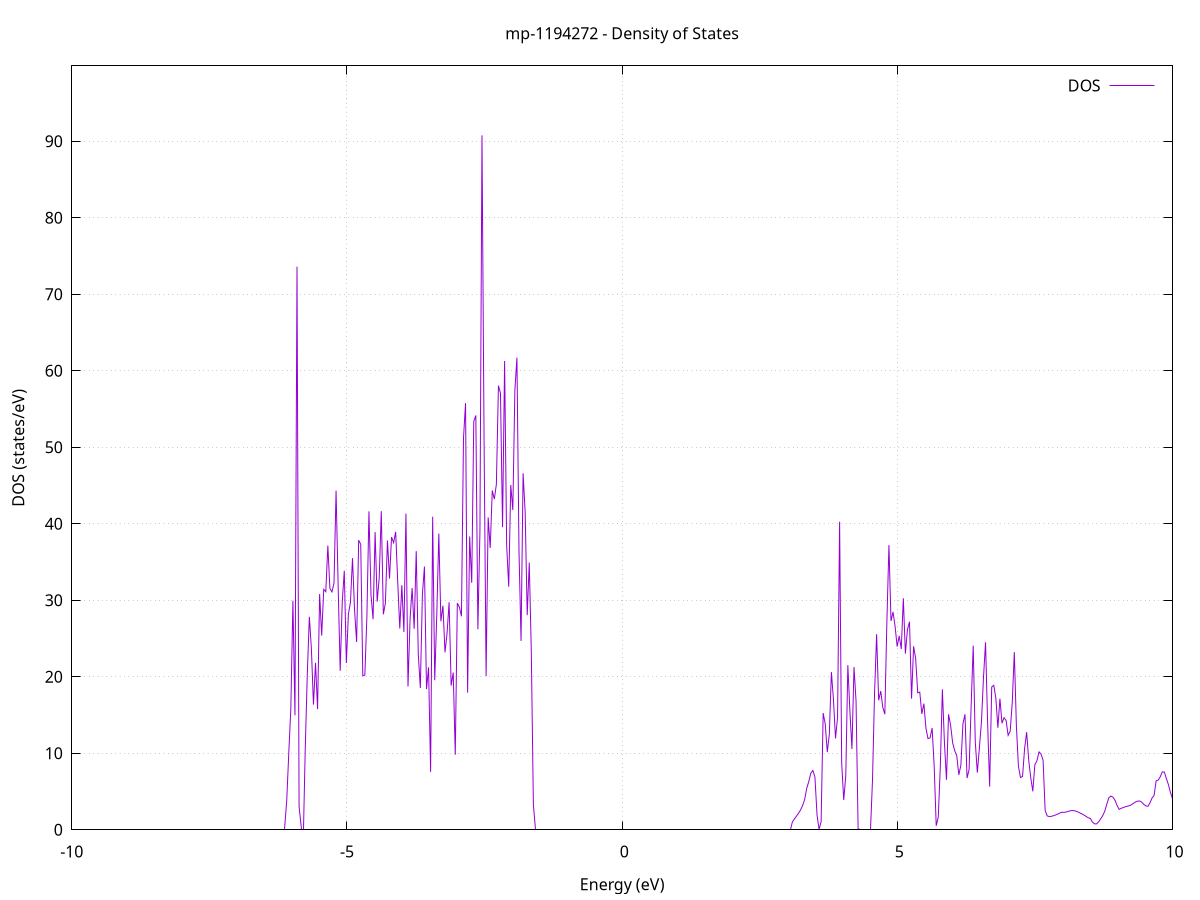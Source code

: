 set title 'mp-1194272 - Density of States'
set xlabel 'Energy (eV)'
set ylabel 'DOS (states/eV)'
set grid
set xrange [-10:10]
set yrange [0:99.838]
set xzeroaxis lt -1
set terminal png size 800,600
set output 'mp-1194272_dos_gnuplot.png'
plot '-' using 1:2 with lines title 'DOS'
-52.365100 0.000000
-52.327700 0.000000
-52.290400 0.000000
-52.253000 0.000000
-52.215700 0.000000
-52.178300 0.000000
-52.141000 0.000000
-52.103700 0.000000
-52.066300 0.000000
-52.029000 0.000000
-51.991600 0.000000
-51.954300 0.000000
-51.916900 0.000000
-51.879600 0.000000
-51.842200 0.000000
-51.804900 0.000000
-51.767600 0.000000
-51.730200 0.000000
-51.692900 0.000000
-51.655500 0.000000
-51.618200 0.000000
-51.580800 0.000000
-51.543500 0.000000
-51.506100 0.000000
-51.468800 0.000000
-51.431400 0.000000
-51.394100 0.000000
-51.356800 0.000000
-51.319400 0.000000
-51.282100 0.000000
-51.244700 0.000000
-51.207400 0.000000
-51.170000 0.000000
-51.132700 0.000000
-51.095300 0.000000
-51.058000 0.000000
-51.020600 0.000000
-50.983300 0.000000
-50.946000 0.000000
-50.908600 0.000000
-50.871300 0.000000
-50.833900 0.000000
-50.796600 0.000000
-50.759200 0.000000
-50.721900 0.000000
-50.684500 0.000000
-50.647200 0.000000
-50.609900 0.000000
-50.572500 0.000000
-50.535200 0.000000
-50.497800 0.000000
-50.460500 0.000000
-50.423100 0.000000
-50.385800 0.000000
-50.348400 0.000000
-50.311100 0.000000
-50.273700 0.000000
-50.236400 0.000000
-50.199100 0.000000
-50.161700 0.000000
-50.124400 0.000000
-50.087000 0.000000
-50.049700 0.000000
-50.012300 0.000000
-49.975000 0.000000
-49.937600 0.000000
-49.900300 0.000000
-49.862900 0.000000
-49.825600 0.000000
-49.788300 0.000000
-49.750900 0.000000
-49.713600 0.000000
-49.676200 0.000000
-49.638900 0.000000
-49.601500 0.000000
-49.564200 0.000000
-49.526800 0.000000
-49.489500 0.000000
-49.452100 0.000000
-49.414800 0.000000
-49.377500 0.000000
-49.340100 0.000000
-49.302800 0.000000
-49.265400 0.000000
-49.228100 0.000000
-49.190700 0.000000
-49.153400 0.000000
-49.116000 0.000000
-49.078700 0.000000
-49.041400 0.000000
-49.004000 0.000000
-48.966700 0.000000
-48.929300 0.000000
-48.892000 0.000000
-48.854600 0.000000
-48.817300 0.000000
-48.779900 0.000000
-48.742600 0.000000
-48.705200 0.000000
-48.667900 0.000000
-48.630600 0.000000
-48.593200 0.000000
-48.555900 0.000000
-48.518500 0.000000
-48.481200 0.000000
-48.443800 0.000000
-48.406500 0.000000
-48.369100 0.000000
-48.331800 0.000000
-48.294400 0.000000
-48.257100 0.000000
-48.219800 0.000000
-48.182400 0.000000
-48.145100 0.000000
-48.107700 0.000000
-48.070400 0.000000
-48.033000 0.000000
-47.995700 0.000000
-47.958300 0.000000
-47.921000 0.000000
-47.883700 0.000000
-47.846300 0.000000
-47.809000 0.000000
-47.771600 0.000000
-47.734300 0.000000
-47.696900 0.000000
-47.659600 0.000000
-47.622200 0.000000
-47.584900 0.000000
-47.547500 0.000000
-47.510200 0.000000
-47.472900 0.000000
-47.435500 0.000000
-47.398200 0.000000
-47.360800 0.000000
-47.323500 0.000000
-47.286100 0.000000
-47.248800 0.000000
-47.211400 0.000000
-47.174100 0.000000
-47.136700 0.000000
-47.099400 0.000000
-47.062100 0.000000
-47.024700 0.000000
-46.987400 0.000000
-46.950000 0.000000
-46.912700 0.000000
-46.875300 0.000000
-46.838000 0.000000
-46.800600 0.000000
-46.763300 0.000000
-46.726000 0.000000
-46.688600 0.000000
-46.651300 0.000000
-46.613900 0.000000
-46.576600 0.000000
-46.539200 0.000000
-46.501900 0.000000
-46.464500 0.000000
-46.427200 0.000000
-46.389800 0.000000
-46.352500 0.000000
-46.315200 0.000000
-46.277800 0.000000
-46.240500 0.000000
-46.203100 0.000000
-46.165800 0.000000
-46.128400 0.000000
-46.091100 0.000000
-46.053700 0.000000
-46.016400 0.000000
-45.979000 0.000000
-45.941700 0.000000
-45.904400 0.000000
-45.867000 0.000000
-45.829700 0.000000
-45.792300 0.000000
-45.755000 0.000000
-45.717600 0.000000
-45.680300 0.000000
-45.642900 0.000000
-45.605600 0.000000
-45.568200 0.000000
-45.530900 0.000000
-45.493600 0.000000
-45.456200 0.000000
-45.418900 0.000000
-45.381500 0.000000
-45.344200 0.000000
-45.306800 0.000000
-45.269500 0.000000
-45.232100 0.000000
-45.194800 0.000000
-45.157500 0.000000
-45.120100 0.000000
-45.082800 0.000000
-45.045400 0.000000
-45.008100 0.000000
-44.970700 0.000000
-44.933400 0.000000
-44.896000 0.000000
-44.858700 0.000000
-44.821300 0.000000
-44.784000 0.000000
-44.746700 0.000000
-44.709300 0.000000
-44.672000 0.000000
-44.634600 0.000000
-44.597300 0.000000
-44.559900 0.000000
-44.522600 0.000000
-44.485200 0.000000
-44.447900 0.000000
-44.410500 0.000000
-44.373200 0.000000
-44.335900 0.000000
-44.298500 0.000000
-44.261200 0.000000
-44.223800 0.000000
-44.186500 0.000000
-44.149100 0.000000
-44.111800 0.000000
-44.074400 0.000000
-44.037100 0.000000
-43.999800 0.000000
-43.962400 0.000000
-43.925100 0.000000
-43.887700 0.000000
-43.850400 0.000000
-43.813000 0.000000
-43.775700 0.000000
-43.738300 0.000000
-43.701000 0.000000
-43.663600 0.000000
-43.626300 0.000000
-43.589000 0.000000
-43.551600 0.000000
-43.514300 0.000000
-43.476900 0.000000
-43.439600 0.000000
-43.402200 0.000000
-43.364900 0.000000
-43.327500 0.000000
-43.290200 0.000000
-43.252800 0.000000
-43.215500 0.000000
-43.178200 0.000000
-43.140800 0.000000
-43.103500 0.000000
-43.066100 0.000000
-43.028800 0.000000
-42.991400 0.000000
-42.954100 0.000000
-42.916700 0.000000
-42.879400 0.000000
-42.842100 0.000000
-42.804700 0.000000
-42.767400 0.000000
-42.730000 0.000000
-42.692700 0.000000
-42.655300 0.000000
-42.618000 0.000000
-42.580600 0.000000
-42.543300 0.000000
-42.505900 0.000000
-42.468600 0.000000
-42.431300 0.000000
-42.393900 0.000000
-42.356600 0.000000
-42.319200 0.000000
-42.281900 0.000000
-42.244500 0.000000
-42.207200 0.000000
-42.169800 0.000000
-42.132500 0.000000
-42.095100 0.000000
-42.057800 0.000000
-42.020500 0.000000
-41.983100 0.000000
-41.945800 0.000000
-41.908400 0.000000
-41.871100 0.000000
-41.833700 0.000000
-41.796400 0.000000
-41.759000 0.000000
-41.721700 0.000000
-41.684300 0.000000
-41.647000 0.000000
-41.609700 0.000000
-41.572300 0.000000
-41.535000 0.000000
-41.497600 0.000000
-41.460300 0.000000
-41.422900 0.000000
-41.385600 0.000000
-41.348200 0.000000
-41.310900 0.000000
-41.273600 0.000000
-41.236200 0.000000
-41.198900 0.000000
-41.161500 0.000000
-41.124200 0.000000
-41.086800 0.000000
-41.049500 0.000000
-41.012100 0.000000
-40.974800 0.000000
-40.937400 0.000000
-40.900100 0.000000
-40.862800 0.000000
-40.825400 0.000000
-40.788100 0.000000
-40.750700 0.000000
-40.713400 0.000000
-40.676000 0.000000
-40.638700 0.000000
-40.601300 0.000000
-40.564000 0.000000
-40.526600 0.000000
-40.489300 0.000000
-40.452000 0.000000
-40.414600 0.000000
-40.377300 0.000000
-40.339900 0.000000
-40.302600 0.000000
-40.265200 0.000000
-40.227900 0.000000
-40.190500 0.000000
-40.153200 0.000000
-40.115900 0.000000
-40.078500 0.000000
-40.041200 0.000000
-40.003800 0.000000
-39.966500 0.000000
-39.929100 0.000000
-39.891800 0.000000
-39.854400 0.000000
-39.817100 0.000000
-39.779700 0.000000
-39.742400 0.000000
-39.705100 0.000000
-39.667700 0.000000
-39.630400 0.000000
-39.593000 0.000000
-39.555700 0.000000
-39.518300 0.000000
-39.481000 0.000000
-39.443600 0.000000
-39.406300 0.000000
-39.368900 0.000000
-39.331600 0.000000
-39.294300 0.000000
-39.256900 0.000000
-39.219600 0.000000
-39.182200 0.000000
-39.144900 0.000000
-39.107500 0.000000
-39.070200 0.000000
-39.032800 0.000000
-38.995500 0.000000
-38.958200 0.000000
-38.920800 0.000000
-38.883500 0.000000
-38.846100 0.000000
-38.808800 0.000000
-38.771400 0.000000
-38.734100 0.000000
-38.696700 0.000000
-38.659400 0.000000
-38.622000 0.000000
-38.584700 0.000000
-38.547400 0.000000
-38.510000 0.000000
-38.472700 0.000000
-38.435300 0.000000
-38.398000 0.000000
-38.360600 0.000000
-38.323300 0.000000
-38.285900 0.000000
-38.248600 0.000000
-38.211200 0.000000
-38.173900 0.000000
-38.136600 0.000000
-38.099200 0.000000
-38.061900 0.000000
-38.024500 0.000000
-37.987200 0.000000
-37.949800 0.000000
-37.912500 0.000000
-37.875100 0.000000
-37.837800 0.000000
-37.800400 0.000000
-37.763100 0.000000
-37.725800 0.000000
-37.688400 0.000000
-37.651100 0.000000
-37.613700 0.000000
-37.576400 0.000000
-37.539000 0.000000
-37.501700 0.000000
-37.464300 0.000000
-37.427000 0.000000
-37.389700 0.000000
-37.352300 0.000000
-37.315000 0.000000
-37.277600 0.000000
-37.240300 0.000000
-37.202900 0.000000
-37.165600 0.000000
-37.128200 0.000000
-37.090900 0.000000
-37.053500 0.000000
-37.016200 0.000000
-36.978900 0.000000
-36.941500 0.000000
-36.904200 0.000000
-36.866800 0.000000
-36.829500 0.000000
-36.792100 0.000000
-36.754800 0.000000
-36.717400 0.000000
-36.680100 0.000000
-36.642700 0.000000
-36.605400 0.000000
-36.568100 0.000000
-36.530700 0.000000
-36.493400 0.000000
-36.456000 0.000000
-36.418700 0.000000
-36.381300 0.000000
-36.344000 0.000000
-36.306600 0.000000
-36.269300 0.000000
-36.232000 0.000000
-36.194600 0.000000
-36.157300 0.000000
-36.119900 0.000000
-36.082600 0.000000
-36.045200 0.000000
-36.007900 0.000000
-35.970500 0.000000
-35.933200 0.000000
-35.895800 0.000000
-35.858500 0.000000
-35.821200 0.000000
-35.783800 0.000000
-35.746500 0.000000
-35.709100 0.000000
-35.671800 0.000000
-35.634400 0.000000
-35.597100 0.000000
-35.559700 0.000000
-35.522400 0.000000
-35.485000 0.000000
-35.447700 0.000000
-35.410400 0.000000
-35.373000 0.000000
-35.335700 0.000000
-35.298300 0.000000
-35.261000 0.000000
-35.223600 0.000000
-35.186300 0.000000
-35.148900 0.000000
-35.111600 0.000000
-35.074300 0.000000
-35.036900 0.000000
-34.999600 0.000000
-34.962200 0.000000
-34.924900 0.000000
-34.887500 0.000000
-34.850200 0.000000
-34.812800 0.000000
-34.775500 0.000000
-34.738100 0.000000
-34.700800 0.000000
-34.663500 0.000000
-34.626100 0.000000
-34.588800 0.000000
-34.551400 0.000000
-34.514100 0.000000
-34.476700 0.000000
-34.439400 0.000000
-34.402000 0.000000
-34.364700 0.000000
-34.327300 0.000000
-34.290000 0.000000
-34.252700 0.000000
-34.215300 0.000000
-34.178000 0.000000
-34.140600 0.000000
-34.103300 0.000000
-34.065900 0.000000
-34.028600 0.000000
-33.991200 0.000000
-33.953900 0.000000
-33.916500 0.000000
-33.879200 0.000000
-33.841900 0.000000
-33.804500 0.000000
-33.767200 0.000000
-33.729800 0.000000
-33.692500 0.000000
-33.655100 0.000000
-33.617800 0.000000
-33.580400 0.000000
-33.543100 0.000000
-33.505800 0.000000
-33.468400 0.000000
-33.431100 0.000000
-33.393700 0.000000
-33.356400 0.000000
-33.319000 0.000000
-33.281700 0.000000
-33.244300 0.000000
-33.207000 0.000000
-33.169600 0.000000
-33.132300 0.000000
-33.095000 0.000000
-33.057600 0.000000
-33.020300 0.000000
-32.982900 0.000000
-32.945600 0.000000
-32.908200 0.000000
-32.870900 0.000000
-32.833500 0.000000
-32.796200 0.000000
-32.758800 0.000000
-32.721500 0.000000
-32.684200 0.000000
-32.646800 0.000000
-32.609500 0.000000
-32.572100 0.000000
-32.534800 0.000000
-32.497400 0.000000
-32.460100 0.000000
-32.422700 0.000000
-32.385400 0.000000
-32.348100 0.000000
-32.310700 0.000000
-32.273400 0.000000
-32.236000 0.000000
-32.198700 0.000000
-32.161300 0.000000
-32.124000 0.000000
-32.086600 0.000000
-32.049300 0.000000
-32.011900 0.000000
-31.974600 0.000000
-31.937300 0.000000
-31.899900 0.000000
-31.862600 0.000000
-31.825200 0.000000
-31.787900 0.000000
-31.750500 0.000000
-31.713200 0.000000
-31.675800 0.000000
-31.638500 0.000000
-31.601100 0.000000
-31.563800 0.000000
-31.526500 0.000000
-31.489100 0.000000
-31.451800 0.000000
-31.414400 0.000000
-31.377100 0.000000
-31.339700 0.000000
-31.302400 0.000000
-31.265000 0.000000
-31.227700 0.000000
-31.190400 0.000000
-31.153000 0.000000
-31.115700 0.000000
-31.078300 0.000000
-31.041000 0.000000
-31.003600 0.000000
-30.966300 0.000000
-30.928900 0.000000
-30.891600 0.000000
-30.854200 0.000000
-30.816900 0.000000
-30.779600 0.000000
-30.742200 0.000000
-30.704900 0.000000
-30.667500 0.000000
-30.630200 0.000000
-30.592800 0.000000
-30.555500 0.000000
-30.518100 0.000000
-30.480800 0.000000
-30.443400 0.000000
-30.406100 0.000000
-30.368800 0.000000
-30.331400 0.000000
-30.294100 0.000000
-30.256700 0.000000
-30.219400 0.000000
-30.182000 0.000000
-30.144700 0.000000
-30.107300 0.000000
-30.070000 0.000000
-30.032600 0.000000
-29.995300 0.000000
-29.958000 0.000000
-29.920600 0.000000
-29.883300 0.000000
-29.845900 0.000000
-29.808600 0.000000
-29.771200 0.000000
-29.733900 0.000000
-29.696500 0.000000
-29.659200 0.000000
-29.621900 0.000000
-29.584500 0.000000
-29.547200 0.000000
-29.509800 0.000000
-29.472500 0.000000
-29.435100 0.000000
-29.397800 0.000000
-29.360400 0.000000
-29.323100 0.000000
-29.285700 0.000000
-29.248400 0.000000
-29.211100 0.000000
-29.173700 0.000000
-29.136400 0.000000
-29.099000 0.000000
-29.061700 0.000000
-29.024300 0.000000
-28.987000 0.000000
-28.949600 0.000000
-28.912300 0.000000
-28.874900 0.000000
-28.837600 0.000000
-28.800300 0.000000
-28.762900 0.000000
-28.725600 0.000000
-28.688200 0.000000
-28.650900 0.000000
-28.613500 0.000000
-28.576200 0.000000
-28.538800 0.000000
-28.501500 0.000000
-28.464200 0.000000
-28.426800 0.000000
-28.389500 0.000000
-28.352100 0.000000
-28.314800 0.000000
-28.277400 0.000000
-28.240100 0.000000
-28.202700 0.000000
-28.165400 0.000000
-28.128000 0.000000
-28.090700 0.000000
-28.053400 0.000000
-28.016000 0.000000
-27.978700 0.000000
-27.941300 0.000000
-27.904000 0.000000
-27.866600 0.000000
-27.829300 0.000000
-27.791900 0.000000
-27.754600 0.000000
-27.717200 0.000000
-27.679900 0.000000
-27.642600 0.000000
-27.605200 0.000000
-27.567900 3.899700
-27.530500 48.305500
-27.493200 23.969900
-27.455800 71.805600
-27.418500 63.957200
-27.381100 48.561400
-27.343800 25.555100
-27.306500 73.997000
-27.269100 73.594400
-27.231800 83.390000
-27.194400 44.962000
-27.157100 140.553900
-27.119700 49.541800
-27.082400 91.199000
-27.045000 108.871100
-27.007700 6.509300
-26.970300 0.000000
-26.933000 0.000000
-26.895700 0.000000
-26.858300 0.000000
-26.821000 0.000000
-26.783600 0.000000
-26.746300 0.000000
-26.708900 0.000000
-26.671600 0.000000
-26.634200 0.000000
-26.596900 0.000000
-26.559500 0.000000
-26.522200 0.000000
-26.484900 0.000000
-26.447500 0.000000
-26.410200 0.000000
-26.372800 0.000000
-26.335500 0.000000
-26.298100 0.000000
-26.260800 0.000000
-26.223400 0.000000
-26.186100 0.000000
-26.148700 0.000000
-26.111400 0.000000
-26.074100 0.000000
-26.036700 0.000000
-25.999400 0.000000
-25.962000 0.000000
-25.924700 0.000000
-25.887300 0.000000
-25.850000 0.000000
-25.812600 0.000000
-25.775300 0.000000
-25.738000 0.000000
-25.700600 0.000000
-25.663300 0.000000
-25.625900 0.000000
-25.588600 0.000000
-25.551200 0.000000
-25.513900 0.000000
-25.476500 0.000000
-25.439200 0.000000
-25.401800 0.000000
-25.364500 0.000000
-25.327200 0.000000
-25.289800 0.000000
-25.252500 0.000000
-25.215100 0.000000
-25.177800 0.000000
-25.140400 0.000000
-25.103100 0.000000
-25.065700 0.000000
-25.028400 0.000000
-24.991000 0.000000
-24.953700 0.000000
-24.916400 0.000000
-24.879000 0.000000
-24.841700 0.000000
-24.804300 0.000000
-24.767000 0.000000
-24.729600 0.000000
-24.692300 0.000000
-24.654900 0.000000
-24.617600 0.000000
-24.580300 0.000000
-24.542900 0.000000
-24.505600 0.000000
-24.468200 0.000000
-24.430900 0.000000
-24.393500 0.000000
-24.356200 0.000000
-24.318800 0.000000
-24.281500 0.000000
-24.244100 0.000000
-24.206800 0.000000
-24.169500 0.000000
-24.132100 0.000000
-24.094800 0.000000
-24.057400 0.000000
-24.020100 0.000000
-23.982700 0.000000
-23.945400 0.000000
-23.908000 0.000000
-23.870700 0.000000
-23.833300 0.000000
-23.796000 0.000000
-23.758700 0.000000
-23.721300 0.000000
-23.684000 0.000000
-23.646600 0.000000
-23.609300 0.000000
-23.571900 0.000000
-23.534600 0.000000
-23.497200 0.000000
-23.459900 0.000000
-23.422600 0.000000
-23.385200 0.000000
-23.347900 0.000000
-23.310500 0.000000
-23.273200 0.000000
-23.235800 0.000000
-23.198500 0.000000
-23.161100 0.000000
-23.123800 0.000000
-23.086400 0.000000
-23.049100 0.000000
-23.011800 0.000000
-22.974400 0.000000
-22.937100 0.000000
-22.899700 0.000000
-22.862400 0.000000
-22.825000 0.000000
-22.787700 0.000000
-22.750300 0.000000
-22.713000 0.000000
-22.675600 0.000000
-22.638300 0.314100
-22.601000 2.182600
-22.563600 3.264400
-22.526300 4.868700
-22.488900 8.566500
-22.451600 12.108100
-22.414200 11.630900
-22.376900 16.570100
-22.339500 9.945500
-22.302200 23.330800
-22.264900 13.522400
-22.227500 4.775800
-22.190200 38.904800
-22.152800 1.870800
-22.115500 10.425400
-22.078100 20.614900
-22.040800 42.063000
-22.003400 6.729400
-21.966100 33.180100
-21.928700 14.199300
-21.891400 24.798400
-21.854100 39.284800
-21.816700 52.398600
-21.779400 11.438700
-21.742000 74.959400
-21.704700 26.135000
-21.667300 64.374000
-21.630000 57.002100
-21.592600 43.568400
-21.555300 118.704300
-21.517900 38.406800
-21.480600 27.117300
-21.443300 57.890000
-21.405900 81.930000
-21.368600 35.295800
-21.331200 69.920100
-21.293900 58.775700
-21.256500 56.446500
-21.219200 92.133200
-21.181800 54.003100
-21.144500 0.000000
-21.107100 0.000000
-21.069800 0.000000
-21.032500 0.000000
-20.995100 0.000000
-20.957800 0.000000
-20.920400 0.000000
-20.883100 0.000000
-20.845700 0.000000
-20.808400 0.000000
-20.771000 0.000000
-20.733700 0.000000
-20.696400 0.000000
-20.659000 0.000000
-20.621700 0.000000
-20.584300 0.000000
-20.547000 0.000000
-20.509600 0.000000
-20.472300 0.000000
-20.434900 0.000000
-20.397600 0.000000
-20.360200 0.000000
-20.322900 0.000000
-20.285600 0.000000
-20.248200 0.000000
-20.210900 0.000000
-20.173500 0.000000
-20.136200 0.000000
-20.098800 0.000000
-20.061500 0.000000
-20.024100 0.000000
-19.986800 0.000000
-19.949400 0.000000
-19.912100 0.000000
-19.874800 0.000000
-19.837400 0.000000
-19.800100 0.000000
-19.762700 0.000000
-19.725400 0.000000
-19.688000 0.000000
-19.650700 0.000000
-19.613300 0.000000
-19.576000 0.000000
-19.538700 0.000000
-19.501300 0.000000
-19.464000 0.000000
-19.426600 0.000000
-19.389300 0.000000
-19.351900 0.000000
-19.314600 0.000000
-19.277200 0.000000
-19.239900 0.000000
-19.202500 0.000000
-19.165200 0.000000
-19.127900 0.000000
-19.090500 0.000000
-19.053200 0.000000
-19.015800 0.000000
-18.978500 0.000000
-18.941100 0.000000
-18.903800 0.000000
-18.866400 0.000000
-18.829100 0.000000
-18.791700 0.000000
-18.754400 0.000000
-18.717100 0.000000
-18.679700 0.000000
-18.642400 0.000000
-18.605000 0.000000
-18.567700 0.000000
-18.530300 0.000000
-18.493000 0.000000
-18.455600 0.000000
-18.418300 0.000000
-18.381000 0.000000
-18.343600 0.000000
-18.306300 0.000000
-18.268900 0.000000
-18.231600 0.000000
-18.194200 0.000000
-18.156900 0.000000
-18.119500 0.000000
-18.082200 0.000000
-18.044800 0.000000
-18.007500 0.000000
-17.970200 0.000000
-17.932800 0.000000
-17.895500 0.000000
-17.858100 0.000000
-17.820800 0.000000
-17.783400 0.000000
-17.746100 0.000000
-17.708700 0.000000
-17.671400 0.000000
-17.634000 0.000000
-17.596700 0.000000
-17.559400 0.000000
-17.522000 0.000000
-17.484700 0.000000
-17.447300 0.000000
-17.410000 0.000000
-17.372600 0.000000
-17.335300 0.000000
-17.297900 0.000000
-17.260600 0.000000
-17.223200 0.000000
-17.185900 0.000000
-17.148600 0.000000
-17.111200 0.000000
-17.073900 0.000000
-17.036500 0.000000
-16.999200 0.000000
-16.961800 0.000000
-16.924500 0.000000
-16.887100 0.000000
-16.849800 0.000000
-16.812500 0.000000
-16.775100 0.000000
-16.737800 0.000000
-16.700400 0.000000
-16.663100 0.000000
-16.625700 0.000000
-16.588400 0.000000
-16.551000 0.000000
-16.513700 0.000000
-16.476300 0.000000
-16.439000 0.000000
-16.401700 0.000000
-16.364300 0.000000
-16.327000 0.000000
-16.289600 0.000000
-16.252300 0.000000
-16.214900 0.000000
-16.177600 0.000000
-16.140200 0.000000
-16.102900 0.000000
-16.065500 0.000000
-16.028200 0.000000
-15.990900 0.000000
-15.953500 0.000000
-15.916200 0.000000
-15.878800 0.000000
-15.841500 0.000000
-15.804100 0.000000
-15.766800 0.000000
-15.729400 0.000000
-15.692100 0.000000
-15.654800 0.000000
-15.617400 0.000000
-15.580100 0.000000
-15.542700 0.000000
-15.505400 0.000000
-15.468000 0.000000
-15.430700 0.000000
-15.393300 0.000000
-15.356000 0.000000
-15.318600 0.000000
-15.281300 0.000000
-15.244000 0.000000
-15.206600 0.000000
-15.169300 0.000000
-15.131900 0.000000
-15.094600 0.000000
-15.057200 0.000000
-15.019900 0.000000
-14.982500 0.000000
-14.945200 0.000000
-14.907800 0.000000
-14.870500 0.000000
-14.833200 0.000000
-14.795800 0.000000
-14.758500 0.000000
-14.721100 0.000000
-14.683800 0.000000
-14.646400 0.000000
-14.609100 0.000000
-14.571700 0.000000
-14.534400 0.000000
-14.497100 0.000000
-14.459700 0.000000
-14.422400 0.000000
-14.385000 0.000000
-14.347700 0.000000
-14.310300 0.000000
-14.273000 0.000000
-14.235600 0.000000
-14.198300 0.000000
-14.160900 0.000000
-14.123600 0.000000
-14.086300 0.000000
-14.048900 0.000000
-14.011600 0.000000
-13.974200 0.000000
-13.936900 0.000000
-13.899500 0.000000
-13.862200 0.000000
-13.824800 0.000000
-13.787500 0.000000
-13.750100 0.000000
-13.712800 0.000000
-13.675500 0.000000
-13.638100 0.000000
-13.600800 0.000000
-13.563400 0.000000
-13.526100 0.000000
-13.488700 0.000000
-13.451400 0.000000
-13.414000 0.000000
-13.376700 0.000000
-13.339300 0.000000
-13.302000 0.000000
-13.264700 0.000000
-13.227300 0.000000
-13.190000 0.000000
-13.152600 0.000000
-13.115300 0.000000
-13.077900 0.000000
-13.040600 0.000000
-13.003200 0.000000
-12.965900 0.000000
-12.928600 0.000000
-12.891200 0.000000
-12.853900 0.000000
-12.816500 0.000000
-12.779200 0.000000
-12.741800 0.000000
-12.704500 0.000000
-12.667100 0.000000
-12.629800 0.000000
-12.592400 0.000000
-12.555100 0.000000
-12.517800 0.000000
-12.480400 0.000000
-12.443100 0.000000
-12.405700 0.000000
-12.368400 0.000000
-12.331000 0.000000
-12.293700 0.000000
-12.256300 0.000000
-12.219000 0.000000
-12.181600 0.000000
-12.144300 0.000000
-12.107000 0.000000
-12.069600 0.000000
-12.032300 0.000000
-11.994900 0.000000
-11.957600 0.000000
-11.920200 0.000000
-11.882900 0.000000
-11.845500 0.000000
-11.808200 0.000000
-11.770900 0.000000
-11.733500 0.000000
-11.696200 0.000000
-11.658800 0.000000
-11.621500 0.000000
-11.584100 0.000000
-11.546800 0.000000
-11.509400 0.000000
-11.472100 0.000000
-11.434700 0.000000
-11.397400 0.000000
-11.360100 0.000000
-11.322700 0.000000
-11.285400 0.000000
-11.248000 0.000000
-11.210700 0.000000
-11.173300 0.000000
-11.136000 0.000000
-11.098600 0.000000
-11.061300 0.000000
-11.023900 0.000000
-10.986600 0.000000
-10.949300 0.000000
-10.911900 0.000000
-10.874600 0.000000
-10.837200 0.000000
-10.799900 0.000000
-10.762500 0.000000
-10.725200 0.000000
-10.687800 0.000000
-10.650500 0.000000
-10.613200 0.000000
-10.575800 0.000000
-10.538500 0.000000
-10.501100 0.000000
-10.463800 0.000000
-10.426400 0.000000
-10.389100 0.000000
-10.351700 0.000000
-10.314400 0.000000
-10.277000 0.000000
-10.239700 0.000000
-10.202400 0.000000
-10.165000 0.000000
-10.127700 0.000000
-10.090300 0.000000
-10.053000 0.000000
-10.015600 0.000000
-9.978300 0.000000
-9.940900 0.000000
-9.903600 0.000000
-9.866200 0.000000
-9.828900 0.000000
-9.791600 0.000000
-9.754200 0.000000
-9.716900 0.000000
-9.679500 0.000000
-9.642200 0.000000
-9.604800 0.000000
-9.567500 0.000000
-9.530100 0.000000
-9.492800 0.000000
-9.455400 0.000000
-9.418100 0.000000
-9.380800 0.000000
-9.343400 0.000000
-9.306100 0.000000
-9.268700 0.000000
-9.231400 0.000000
-9.194000 0.000000
-9.156700 0.000000
-9.119300 0.000000
-9.082000 0.000000
-9.044700 0.000000
-9.007300 0.000000
-8.970000 0.000000
-8.932600 0.000000
-8.895300 0.000000
-8.857900 0.000000
-8.820600 0.000000
-8.783200 0.000000
-8.745900 0.000000
-8.708500 0.000000
-8.671200 0.000000
-8.633900 0.000000
-8.596500 0.000000
-8.559200 0.000000
-8.521800 0.000000
-8.484500 0.000000
-8.447100 0.000000
-8.409800 0.000000
-8.372400 0.000000
-8.335100 0.000000
-8.297700 0.000000
-8.260400 0.000000
-8.223100 0.000000
-8.185700 0.000000
-8.148400 0.000000
-8.111000 0.000000
-8.073700 0.000000
-8.036300 0.000000
-7.999000 0.000000
-7.961600 0.000000
-7.924300 0.000000
-7.887000 0.000000
-7.849600 0.000000
-7.812300 0.000000
-7.774900 0.000000
-7.737600 0.000000
-7.700200 0.000000
-7.662900 0.000000
-7.625500 0.000000
-7.588200 0.000000
-7.550800 0.000000
-7.513500 0.000000
-7.476200 0.000000
-7.438800 0.000000
-7.401500 0.000000
-7.364100 0.000000
-7.326800 0.000000
-7.289400 0.000000
-7.252100 0.000000
-7.214700 0.000000
-7.177400 0.000000
-7.140000 0.000000
-7.102700 0.000000
-7.065400 0.000000
-7.028000 0.000000
-6.990700 0.000000
-6.953300 0.000000
-6.916000 0.000000
-6.878600 0.000000
-6.841300 0.000000
-6.803900 0.000000
-6.766600 0.000000
-6.729300 0.000000
-6.691900 0.000000
-6.654600 0.000000
-6.617200 0.000000
-6.579900 0.000000
-6.542500 0.000000
-6.505200 0.000000
-6.467800 0.000000
-6.430500 0.000000
-6.393100 0.000000
-6.355800 0.000000
-6.318500 0.000000
-6.281100 0.000000
-6.243800 0.000000
-6.206400 0.000000
-6.169100 0.000000
-6.131700 0.000000
-6.094400 3.864000
-6.057000 10.082700
-6.019700 15.889700
-5.982300 29.930900
-5.945000 14.958600
-5.907700 73.596300
-5.870300 3.043400
-5.833000 0.000000
-5.795600 0.000000
-5.758300 10.540700
-5.720900 20.326000
-5.683600 27.834500
-5.646200 23.634000
-5.608900 16.350200
-5.571500 21.812600
-5.534200 15.758400
-5.496900 30.811400
-5.459500 25.385500
-5.422200 31.411400
-5.384800 31.116200
-5.347500 37.140400
-5.310100 31.539400
-5.272800 31.091700
-5.235400 32.255200
-5.198100 44.327700
-5.160800 32.070100
-5.123400 20.776000
-5.086100 29.727800
-5.048700 33.858700
-5.011400 21.797100
-4.974000 28.194100
-4.936700 29.738200
-4.899300 35.502600
-4.862000 28.702600
-4.824600 24.544200
-4.787300 37.851200
-4.750000 37.306000
-4.712600 20.130800
-4.675300 20.201200
-4.637900 27.860600
-4.600600 41.619700
-4.563200 30.669500
-4.525900 27.521600
-4.488500 38.911500
-4.451200 29.799300
-4.413800 32.966800
-4.376500 41.638700
-4.339200 28.162200
-4.301800 29.612400
-4.264500 37.810300
-4.227100 32.830700
-4.189800 38.256900
-4.152400 37.519200
-4.115100 38.935600
-4.077700 32.367400
-4.040400 26.307500
-4.003100 31.971900
-3.965700 25.852600
-3.928400 41.310300
-3.891000 18.719000
-3.853700 27.527000
-3.816300 31.591200
-3.779000 26.267900
-3.741600 36.414300
-3.704300 23.017900
-3.666900 18.528200
-3.629600 30.741100
-3.592300 34.396700
-3.554900 18.378700
-3.517600 21.222900
-3.480200 7.571000
-3.442900 40.908000
-3.405500 19.546100
-3.368200 28.062400
-3.330800 38.715700
-3.293500 27.253000
-3.256100 29.289300
-3.218800 23.188000
-3.181500 25.665200
-3.144100 29.743900
-3.106800 18.840700
-3.069400 20.543800
-3.032100 9.808100
-2.994700 29.624100
-2.957400 29.098200
-2.920000 27.903100
-2.882700 51.177000
-2.845400 55.757300
-2.808000 17.920200
-2.770700 38.335400
-2.733300 32.278700
-2.696000 53.359900
-2.658600 54.150300
-2.621300 26.203400
-2.583900 39.008500
-2.546600 90.761700
-2.509200 51.316000
-2.471900 20.097900
-2.434600 40.818700
-2.397200 36.838000
-2.359900 44.339900
-2.322500 43.215600
-2.285200 45.161500
-2.247800 58.053100
-2.210500 57.051600
-2.173100 39.547600
-2.135800 61.266200
-2.098400 37.193500
-2.061100 31.770400
-2.023800 45.068500
-1.986400 41.787400
-1.949100 57.447000
-1.911700 61.706100
-1.874400 36.483200
-1.837000 24.682000
-1.799700 46.592300
-1.762300 41.549100
-1.725000 28.044400
-1.687600 34.924600
-1.650300 23.150800
-1.613000 3.272400
-1.575600 0.000000
-1.538300 0.000000
-1.500900 0.000000
-1.463600 0.000000
-1.426200 0.000000
-1.388900 0.000000
-1.351500 0.000000
-1.314200 0.000000
-1.276900 0.000000
-1.239500 0.000000
-1.202200 0.000000
-1.164800 0.000000
-1.127500 0.000000
-1.090100 0.000000
-1.052800 0.000000
-1.015400 0.000000
-0.978100 0.000000
-0.940700 0.000000
-0.903400 0.000000
-0.866100 0.000000
-0.828700 0.000000
-0.791400 0.000000
-0.754000 0.000000
-0.716700 0.000000
-0.679300 0.000000
-0.642000 0.000000
-0.604600 0.000000
-0.567300 0.000000
-0.529900 0.000000
-0.492600 0.000000
-0.455300 0.000000
-0.417900 0.000000
-0.380600 0.000000
-0.343200 0.000000
-0.305900 0.000000
-0.268500 0.000000
-0.231200 0.000000
-0.193800 0.000000
-0.156500 0.000000
-0.119200 0.000000
-0.081800 0.000000
-0.044500 0.000000
-0.007100 0.000000
0.030200 0.000000
0.067600 0.000000
0.104900 0.000000
0.142300 0.000000
0.179600 0.000000
0.217000 0.000000
0.254300 0.000000
0.291600 0.000000
0.329000 0.000000
0.366300 0.000000
0.403700 0.000000
0.441000 0.000000
0.478400 0.000000
0.515700 0.000000
0.553100 0.000000
0.590400 0.000000
0.627800 0.000000
0.665100 0.000000
0.702400 0.000000
0.739800 0.000000
0.777100 0.000000
0.814500 0.000000
0.851800 0.000000
0.889200 0.000000
0.926500 0.000000
0.963900 0.000000
1.001200 0.000000
1.038500 0.000000
1.075900 0.000000
1.113200 0.000000
1.150600 0.000000
1.187900 0.000000
1.225300 0.000000
1.262600 0.000000
1.300000 0.000000
1.337300 0.000000
1.374700 0.000000
1.412000 0.000000
1.449300 0.000000
1.486700 0.000000
1.524000 0.000000
1.561400 0.000000
1.598700 0.000000
1.636100 0.000000
1.673400 0.000000
1.710800 0.000000
1.748100 0.000000
1.785500 0.000000
1.822800 0.000000
1.860100 0.000000
1.897500 0.000000
1.934800 0.000000
1.972200 0.000000
2.009500 0.000000
2.046900 0.000000
2.084200 0.000000
2.121600 0.000000
2.158900 0.000000
2.196300 0.000000
2.233600 0.000000
2.270900 0.000000
2.308300 0.000000
2.345600 0.000000
2.383000 0.000000
2.420300 0.000000
2.457700 0.000000
2.495000 0.000000
2.532400 0.000000
2.569700 0.000000
2.607000 0.000000
2.644400 0.000000
2.681700 0.000000
2.719100 0.000000
2.756400 0.000000
2.793800 0.000000
2.831100 0.000000
2.868500 0.000000
2.905800 0.000000
2.943200 0.000000
2.980500 0.000000
3.017800 0.000000
3.055200 0.000000
3.092500 1.006700
3.129900 1.425300
3.167200 1.774700
3.204600 2.160200
3.241900 2.590800
3.279300 3.174300
3.316600 3.967500
3.354000 5.417200
3.391300 6.310800
3.428600 7.403300
3.466000 7.748200
3.503300 6.875400
3.540700 1.981100
3.578000 0.028700
3.615400 1.064100
3.652700 15.254700
3.690100 13.817300
3.727400 10.147700
3.764700 12.523600
3.802100 20.610300
3.839400 17.018000
3.876800 11.940200
3.914100 14.679800
3.951500 40.256400
3.988800 8.755900
4.026200 3.891500
4.063500 7.075500
4.100900 21.519700
4.138200 15.501000
4.175500 10.555300
4.212900 21.266100
4.250200 16.790300
4.287600 0.113800
4.324900 0.000000
4.362300 0.000000
4.399600 0.000000
4.437000 0.000000
4.474300 0.000000
4.511700 0.000000
4.549000 6.494100
4.586300 17.834600
4.623700 25.560100
4.661000 16.921600
4.698400 18.125600
4.735700 16.008500
4.773100 15.101800
4.810400 27.214400
4.847800 37.208000
4.885100 27.295900
4.922400 28.474400
4.959800 26.565100
4.997100 23.944100
5.034500 25.337700
5.071800 23.624900
5.109200 30.260600
5.146500 23.016300
5.183900 26.165900
5.221200 27.196100
5.258600 17.134800
5.295900 23.980900
5.333200 22.403400
5.370600 17.900300
5.407900 17.999100
5.445300 15.146000
5.482600 16.486000
5.520000 13.272000
5.557300 11.923000
5.594700 12.013500
5.632000 13.293800
5.669400 8.393500
5.706700 0.519500
5.744000 1.669400
5.781400 8.300900
5.818700 18.350900
5.856100 11.359500
5.893400 6.531500
5.930800 15.093000
5.968100 13.659900
6.005500 11.368900
6.042800 10.332700
6.080100 9.676200
6.117500 7.177600
6.154800 8.435700
6.192200 13.855100
6.229500 15.091400
6.266900 6.758600
6.304200 7.867600
6.341600 16.257100
6.378900 24.071800
6.416300 11.517000
6.453600 7.466200
6.490900 10.681200
6.528300 14.075400
6.565600 19.885600
6.603000 24.501700
6.640300 14.071100
6.677700 5.645800
6.715000 18.664300
6.752400 18.877200
6.789700 17.232400
6.827100 13.328000
6.864400 17.140300
6.901700 13.927800
6.939100 14.647900
6.976400 14.279000
7.013800 12.334900
7.051100 12.901700
7.088500 16.631100
7.125800 23.227300
7.163200 13.610400
7.200500 8.314100
7.237900 6.832000
7.275200 6.965900
7.312500 10.596900
7.349900 12.756600
7.387200 9.102700
7.424600 6.803000
7.461900 5.022400
7.499300 8.501800
7.536600 9.022800
7.574000 10.179600
7.611300 9.907600
7.648600 9.088100
7.686000 2.528100
7.723300 1.819400
7.760700 1.725900
7.798000 1.756900
7.835400 1.832900
7.872700 1.926400
7.910100 2.037000
7.947400 2.164900
7.984800 2.295700
8.022100 2.276100
8.059400 2.308700
8.096800 2.384100
8.134100 2.472700
8.171500 2.515100
8.208800 2.498200
8.246200 2.433200
8.283500 2.320100
8.320900 2.193800
8.358200 2.059900
8.395600 1.907000
8.432900 1.735700
8.470200 1.569400
8.507600 1.472100
8.544900 1.011400
8.582300 0.773000
8.619600 0.769500
8.657000 1.038600
8.694300 1.428300
8.731700 1.842600
8.769000 2.425500
8.806300 3.345600
8.843700 4.188400
8.881000 4.402000
8.918400 4.257600
8.955700 3.852100
8.993100 3.177200
9.030400 2.663500
9.067800 2.801100
9.105100 2.907600
9.142500 3.002600
9.179800 3.084600
9.217100 3.157900
9.254500 3.265400
9.291800 3.467000
9.329200 3.639600
9.366500 3.745000
9.403900 3.764400
9.441200 3.606800
9.478600 3.317600
9.515900 3.121800
9.553300 3.068500
9.590600 3.506600
9.627900 4.145100
9.665300 4.472800
9.702600 6.399200
9.740000 6.488600
9.777300 6.920700
9.814700 7.571300
9.852000 7.535400
9.889400 6.686300
9.926700 5.883500
9.964000 4.858500
10.001400 4.032000
10.038700 3.766600
10.076100 3.720800
10.113400 3.709800
10.150800 3.708200
10.188100 3.494200
10.225500 3.770800
10.262800 3.612200
10.300200 2.938400
10.337500 3.345600
10.374800 3.836500
10.412200 4.093300
10.449500 4.267100
10.486900 5.434400
10.524200 6.936100
10.561600 5.789000
10.598900 4.342800
10.636300 3.639200
10.673600 3.322200
10.711000 3.075400
10.748300 2.886400
10.785600 2.757400
10.823000 2.823600
10.860300 2.965200
10.897700 3.138200
10.935000 3.342500
10.972400 3.995000
11.009700 5.648500
11.047100 6.155200
11.084400 2.720400
11.121800 2.391100
11.159100 2.874200
11.196400 3.249000
11.233800 3.676200
11.271100 4.156200
11.308500 5.212900
11.345800 7.487400
11.383200 7.832900
11.420500 7.834800
11.457900 8.474900
11.495200 5.194600
11.532500 1.027900
11.569900 0.000000
11.607200 0.000000
11.644600 0.883300
11.681900 7.347300
11.719300 11.598200
11.756600 7.643900
11.794000 7.283100
11.831300 6.448000
11.868700 6.028100
11.906000 5.057600
11.943300 3.403500
11.980700 4.779800
12.018000 5.018200
12.055400 6.159900
12.092700 6.006900
12.130100 4.880700
12.167400 5.639000
12.204800 4.252000
12.242100 3.817200
12.279500 3.428100
12.316800 3.240000
12.354100 4.269300
12.391500 4.946500
12.428800 5.608800
12.466200 5.929200
12.503500 6.866600
12.540900 6.940100
12.578200 7.746800
12.615600 7.085000
12.652900 6.556000
12.690200 5.042600
12.727600 4.621600
12.764900 3.899100
12.802300 3.519000
12.839600 5.976900
12.877000 6.183100
12.914300 7.020700
12.951700 8.111000
12.989000 9.197800
13.026400 8.643600
13.063700 7.190900
13.101000 7.469800
13.138400 7.960900
13.175700 8.565600
13.213100 8.970600
13.250400 8.757900
13.287800 9.174100
13.325100 10.065400
13.362500 8.180300
13.399800 6.301000
13.437200 7.005900
13.474500 7.630800
13.511800 8.457600
13.549200 10.281300
13.586500 9.976000
13.623900 9.746400
13.661200 10.084900
13.698600 9.410600
13.735900 8.690100
13.773300 7.972500
13.810600 8.021100
13.847900 8.744500
13.885300 7.124000
13.922600 7.241200
13.960000 7.967100
13.997300 8.235800
14.034700 10.917100
14.072000 9.900100
14.109400 7.832900
14.146700 5.970300
14.184100 9.611800
14.221400 11.493500
14.258700 11.441100
14.296100 9.064400
14.333400 12.923500
14.370800 14.564700
14.408100 12.992200
14.445500 14.309300
14.482800 10.283400
14.520200 9.366500
14.557500 7.340200
14.594900 13.022100
14.632200 12.042800
14.669500 9.728900
14.706900 10.480700
14.744200 5.346500
14.781600 5.314800
14.818900 8.721900
14.856300 15.338000
14.893600 12.117300
14.931000 11.626100
14.968300 9.137600
15.005700 9.169100
15.043000 12.989000
15.080300 13.677500
15.117700 7.355400
15.155000 8.641400
15.192400 13.405700
15.229700 11.004200
15.267100 8.403500
15.304400 8.086700
15.341800 8.346500
15.379100 11.584600
15.416400 12.009300
15.453800 16.005100
15.491100 11.628300
15.528500 15.356900
15.565800 15.699300
15.603200 11.482800
15.640500 6.830900
15.677900 9.432200
15.715200 13.662500
15.752600 11.670700
15.789900 9.597200
15.827200 9.476100
15.864600 11.536500
15.901900 14.777500
15.939300 16.221700
15.976600 15.223500
16.014000 12.121600
16.051300 12.554100
16.088700 8.855300
16.126000 9.090100
16.163400 11.324700
16.200700 12.924200
16.238000 14.045100
16.275400 12.760900
16.312700 14.469600
16.350100 12.848000
16.387400 11.382500
16.424800 10.837100
16.462100 11.962200
16.499500 11.461500
16.536800 10.205900
16.574100 9.661000
16.611500 7.850400
16.648800 13.478500
16.686200 8.164000
16.723500 9.157100
16.760900 10.059300
16.798200 10.975700
16.835600 12.442800
16.872900 11.998900
16.910300 9.812700
16.947600 10.593200
16.984900 11.497900
17.022300 11.185400
17.059600 10.188500
17.097000 8.748600
17.134300 9.139600
17.171700 11.051700
17.209000 14.408900
17.246400 15.576000
17.283700 12.826400
17.321100 10.133600
17.358400 12.412700
17.395700 13.958000
17.433100 14.060400
17.470400 11.103800
17.507800 11.420300
17.545100 13.637500
17.582500 9.964700
17.619800 12.069800
17.657200 9.844900
17.694500 9.881200
17.731800 9.310700
17.769200 9.634800
17.806500 9.573000
17.843900 12.101800
17.881200 9.828600
17.918600 13.805800
17.955900 17.123200
17.993300 12.094700
18.030600 10.427000
18.068000 9.873500
18.105300 10.292700
18.142600 11.942000
18.180000 9.418000
18.217300 10.621100
18.254700 11.597600
18.292000 12.639600
18.329400 10.834900
18.366700 9.566400
18.404100 12.434200
18.441400 14.358500
18.478800 12.035200
18.516100 10.451900
18.553400 10.457200
18.590800 11.810000
18.628100 13.973200
18.665500 13.872000
18.702800 10.294500
18.740200 6.236300
18.777500 4.772400
18.814900 4.468600
18.852200 1.733000
18.889600 0.471700
18.926900 0.003300
18.964200 0.000000
19.001600 0.000000
19.038900 0.000000
19.076300 0.000000
19.113600 0.000000
19.151000 0.000000
19.188300 0.000000
19.225700 0.000000
19.263000 0.000000
19.300300 0.000000
19.337700 0.000000
19.375000 0.000000
19.412400 0.000000
19.449700 0.000000
19.487100 0.000000
19.524400 0.000000
19.561800 0.000000
19.599100 0.000000
19.636500 0.000000
19.673800 0.000000
19.711100 0.000000
19.748500 0.000000
19.785800 0.000000
19.823200 0.000000
19.860500 0.000000
19.897900 0.000000
19.935200 0.000000
19.972600 0.000000
20.009900 0.000000
20.047300 0.000000
20.084600 0.000000
20.121900 0.000000
20.159300 0.000000
20.196600 0.000000
20.234000 0.000000
20.271300 0.000000
20.308700 0.000000
20.346000 0.000000
20.383400 0.000000
20.420700 0.000000
20.458000 0.000000
20.495400 0.000000
20.532700 0.000000
20.570100 0.000000
20.607400 0.000000
20.644800 0.000000
20.682100 0.000000
20.719500 0.000000
20.756800 0.000000
20.794200 0.000000
20.831500 0.000000
20.868800 0.000000
20.906200 0.000000
20.943500 0.000000
20.980900 0.000000
21.018200 0.000000
21.055600 0.000000
21.092900 0.000000
21.130300 0.000000
21.167600 0.000000
21.205000 0.000000
21.242300 0.000000
21.279600 0.000000
21.317000 0.000000
21.354300 0.000000
21.391700 0.000000
21.429000 0.000000
21.466400 0.000000
21.503700 0.000000
21.541100 0.000000
21.578400 0.000000
21.615700 0.000000
21.653100 0.000000
21.690400 0.000000
21.727800 0.000000
21.765100 0.000000
21.802500 0.000000
21.839800 0.000000
21.877200 0.000000
21.914500 0.000000
21.951900 0.000000
21.989200 0.000000
22.026500 0.000000
22.063900 0.000000
22.101200 0.000000
22.138600 0.000000
22.175900 0.000000
22.213300 0.000000
22.250600 0.000000
22.288000 0.000000
22.325300 0.000000
e
